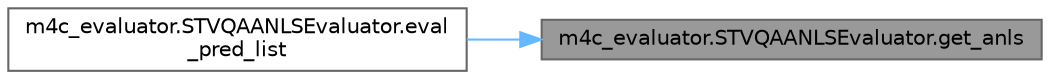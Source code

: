 digraph "m4c_evaluator.STVQAANLSEvaluator.get_anls"
{
 // LATEX_PDF_SIZE
  bgcolor="transparent";
  edge [fontname=Helvetica,fontsize=10,labelfontname=Helvetica,labelfontsize=10];
  node [fontname=Helvetica,fontsize=10,shape=box,height=0.2,width=0.4];
  rankdir="RL";
  Node1 [id="Node000001",label="m4c_evaluator.STVQAANLSEvaluator.get_anls",height=0.2,width=0.4,color="gray40", fillcolor="grey60", style="filled", fontcolor="black",tooltip=" "];
  Node1 -> Node2 [id="edge1_Node000001_Node000002",dir="back",color="steelblue1",style="solid",tooltip=" "];
  Node2 [id="Node000002",label="m4c_evaluator.STVQAANLSEvaluator.eval\l_pred_list",height=0.2,width=0.4,color="grey40", fillcolor="white", style="filled",URL="$classm4c__evaluator_1_1_s_t_v_q_a_a_n_l_s_evaluator.html#ad7f50e7130af1c49b2b4bdc76208c1dd",tooltip=" "];
}
